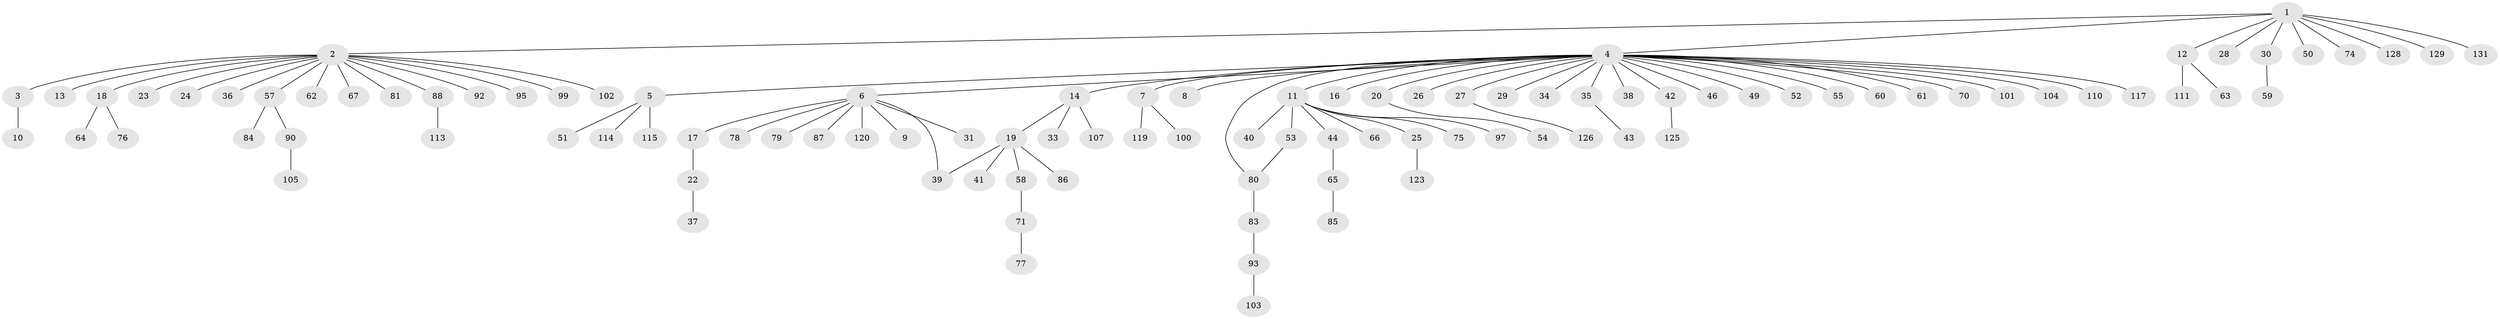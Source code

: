 // Generated by graph-tools (version 1.1) at 2025/51/02/27/25 19:51:57]
// undirected, 103 vertices, 104 edges
graph export_dot {
graph [start="1"]
  node [color=gray90,style=filled];
  1 [super="+127"];
  2 [super="+48"];
  3 [super="+91"];
  4 [super="+108"];
  5 [super="+109"];
  6 [super="+89"];
  7 [super="+106"];
  8;
  9 [super="+56"];
  10;
  11 [super="+15"];
  12 [super="+118"];
  13 [super="+32"];
  14 [super="+21"];
  16 [super="+124"];
  17;
  18 [super="+94"];
  19 [super="+96"];
  20;
  22 [super="+69"];
  23;
  24;
  25 [super="+82"];
  26;
  27 [super="+45"];
  28;
  29;
  30;
  31 [super="+132"];
  33;
  34;
  35;
  36;
  37;
  38;
  39;
  40;
  41 [super="+133"];
  42;
  43 [super="+47"];
  44;
  46;
  49;
  50;
  51 [super="+72"];
  52;
  53 [super="+73"];
  54;
  55;
  57;
  58;
  59;
  60;
  61;
  62;
  63;
  64;
  65 [super="+68"];
  66;
  67;
  70;
  71 [super="+98"];
  74;
  75;
  76;
  77;
  78;
  79;
  80;
  81;
  83 [super="+130"];
  84;
  85;
  86;
  87;
  88;
  90;
  92;
  93;
  95;
  97 [super="+121"];
  99;
  100;
  101;
  102;
  103;
  104;
  105;
  107 [super="+116"];
  110 [super="+112"];
  111;
  113 [super="+122"];
  114;
  115;
  117;
  119;
  120;
  123;
  125;
  126;
  128;
  129;
  131;
  1 -- 2;
  1 -- 4;
  1 -- 12;
  1 -- 28;
  1 -- 30;
  1 -- 50;
  1 -- 74;
  1 -- 128;
  1 -- 129;
  1 -- 131;
  2 -- 3;
  2 -- 13;
  2 -- 18;
  2 -- 23;
  2 -- 24;
  2 -- 36;
  2 -- 62;
  2 -- 67;
  2 -- 81;
  2 -- 88;
  2 -- 92;
  2 -- 95;
  2 -- 99;
  2 -- 102;
  2 -- 57;
  3 -- 10;
  4 -- 5;
  4 -- 6;
  4 -- 7;
  4 -- 8;
  4 -- 11;
  4 -- 14;
  4 -- 16;
  4 -- 20;
  4 -- 26;
  4 -- 27;
  4 -- 29;
  4 -- 34;
  4 -- 35;
  4 -- 38;
  4 -- 42;
  4 -- 46;
  4 -- 49;
  4 -- 52;
  4 -- 55;
  4 -- 60;
  4 -- 61;
  4 -- 70;
  4 -- 80;
  4 -- 101;
  4 -- 104;
  4 -- 110;
  4 -- 117;
  5 -- 51;
  5 -- 114;
  5 -- 115;
  6 -- 9;
  6 -- 17;
  6 -- 31;
  6 -- 39;
  6 -- 78;
  6 -- 79;
  6 -- 87;
  6 -- 120;
  7 -- 100;
  7 -- 119;
  11 -- 25;
  11 -- 44;
  11 -- 66;
  11 -- 75;
  11 -- 97;
  11 -- 40;
  11 -- 53;
  12 -- 63;
  12 -- 111;
  14 -- 19;
  14 -- 33;
  14 -- 107;
  17 -- 22;
  18 -- 64;
  18 -- 76;
  19 -- 39;
  19 -- 41;
  19 -- 58;
  19 -- 86;
  20 -- 54;
  22 -- 37;
  25 -- 123;
  27 -- 126;
  30 -- 59;
  35 -- 43;
  42 -- 125;
  44 -- 65;
  53 -- 80;
  57 -- 84;
  57 -- 90;
  58 -- 71;
  65 -- 85;
  71 -- 77;
  80 -- 83;
  83 -- 93;
  88 -- 113;
  90 -- 105;
  93 -- 103;
}
